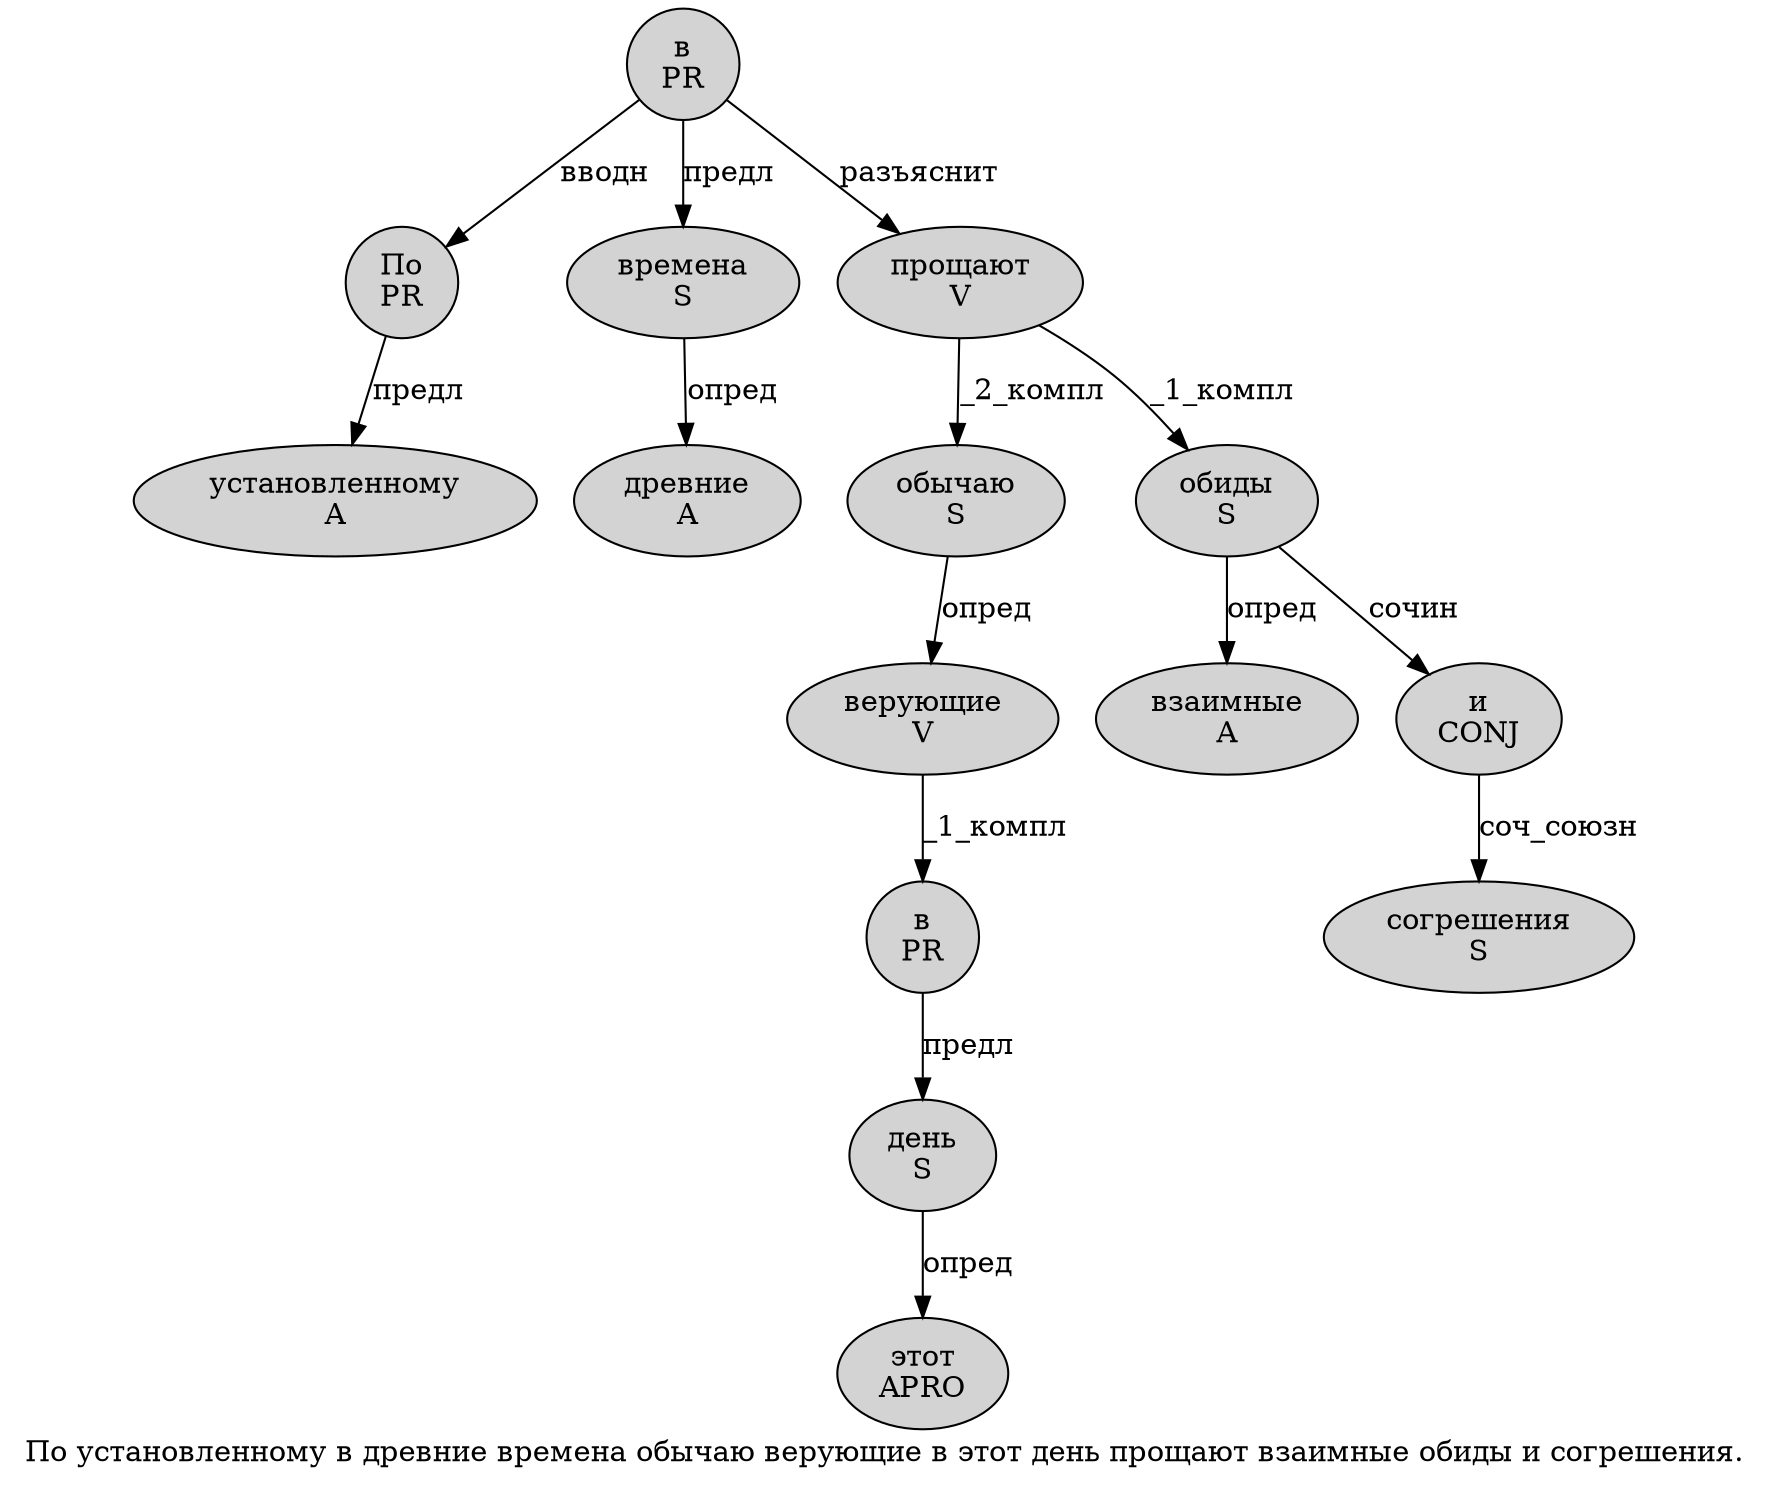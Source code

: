 digraph SENTENCE_711 {
	graph [label="По установленному в древние времена обычаю верующие в этот день прощают взаимные обиды и согрешения."]
	node [style=filled]
		0 [label="По
PR" color="" fillcolor=lightgray penwidth=1 shape=ellipse]
		1 [label="установленному
A" color="" fillcolor=lightgray penwidth=1 shape=ellipse]
		2 [label="в
PR" color="" fillcolor=lightgray penwidth=1 shape=ellipse]
		3 [label="древние
A" color="" fillcolor=lightgray penwidth=1 shape=ellipse]
		4 [label="времена
S" color="" fillcolor=lightgray penwidth=1 shape=ellipse]
		5 [label="обычаю
S" color="" fillcolor=lightgray penwidth=1 shape=ellipse]
		6 [label="верующие
V" color="" fillcolor=lightgray penwidth=1 shape=ellipse]
		7 [label="в
PR" color="" fillcolor=lightgray penwidth=1 shape=ellipse]
		8 [label="этот
APRO" color="" fillcolor=lightgray penwidth=1 shape=ellipse]
		9 [label="день
S" color="" fillcolor=lightgray penwidth=1 shape=ellipse]
		10 [label="прощают
V" color="" fillcolor=lightgray penwidth=1 shape=ellipse]
		11 [label="взаимные
A" color="" fillcolor=lightgray penwidth=1 shape=ellipse]
		12 [label="обиды
S" color="" fillcolor=lightgray penwidth=1 shape=ellipse]
		13 [label="и
CONJ" color="" fillcolor=lightgray penwidth=1 shape=ellipse]
		14 [label="согрешения
S" color="" fillcolor=lightgray penwidth=1 shape=ellipse]
			7 -> 9 [label="предл"]
			13 -> 14 [label="соч_союзн"]
			6 -> 7 [label="_1_компл"]
			12 -> 11 [label="опред"]
			12 -> 13 [label="сочин"]
			0 -> 1 [label="предл"]
			10 -> 5 [label="_2_компл"]
			10 -> 12 [label="_1_компл"]
			9 -> 8 [label="опред"]
			2 -> 0 [label="вводн"]
			2 -> 4 [label="предл"]
			2 -> 10 [label="разъяснит"]
			4 -> 3 [label="опред"]
			5 -> 6 [label="опред"]
}
